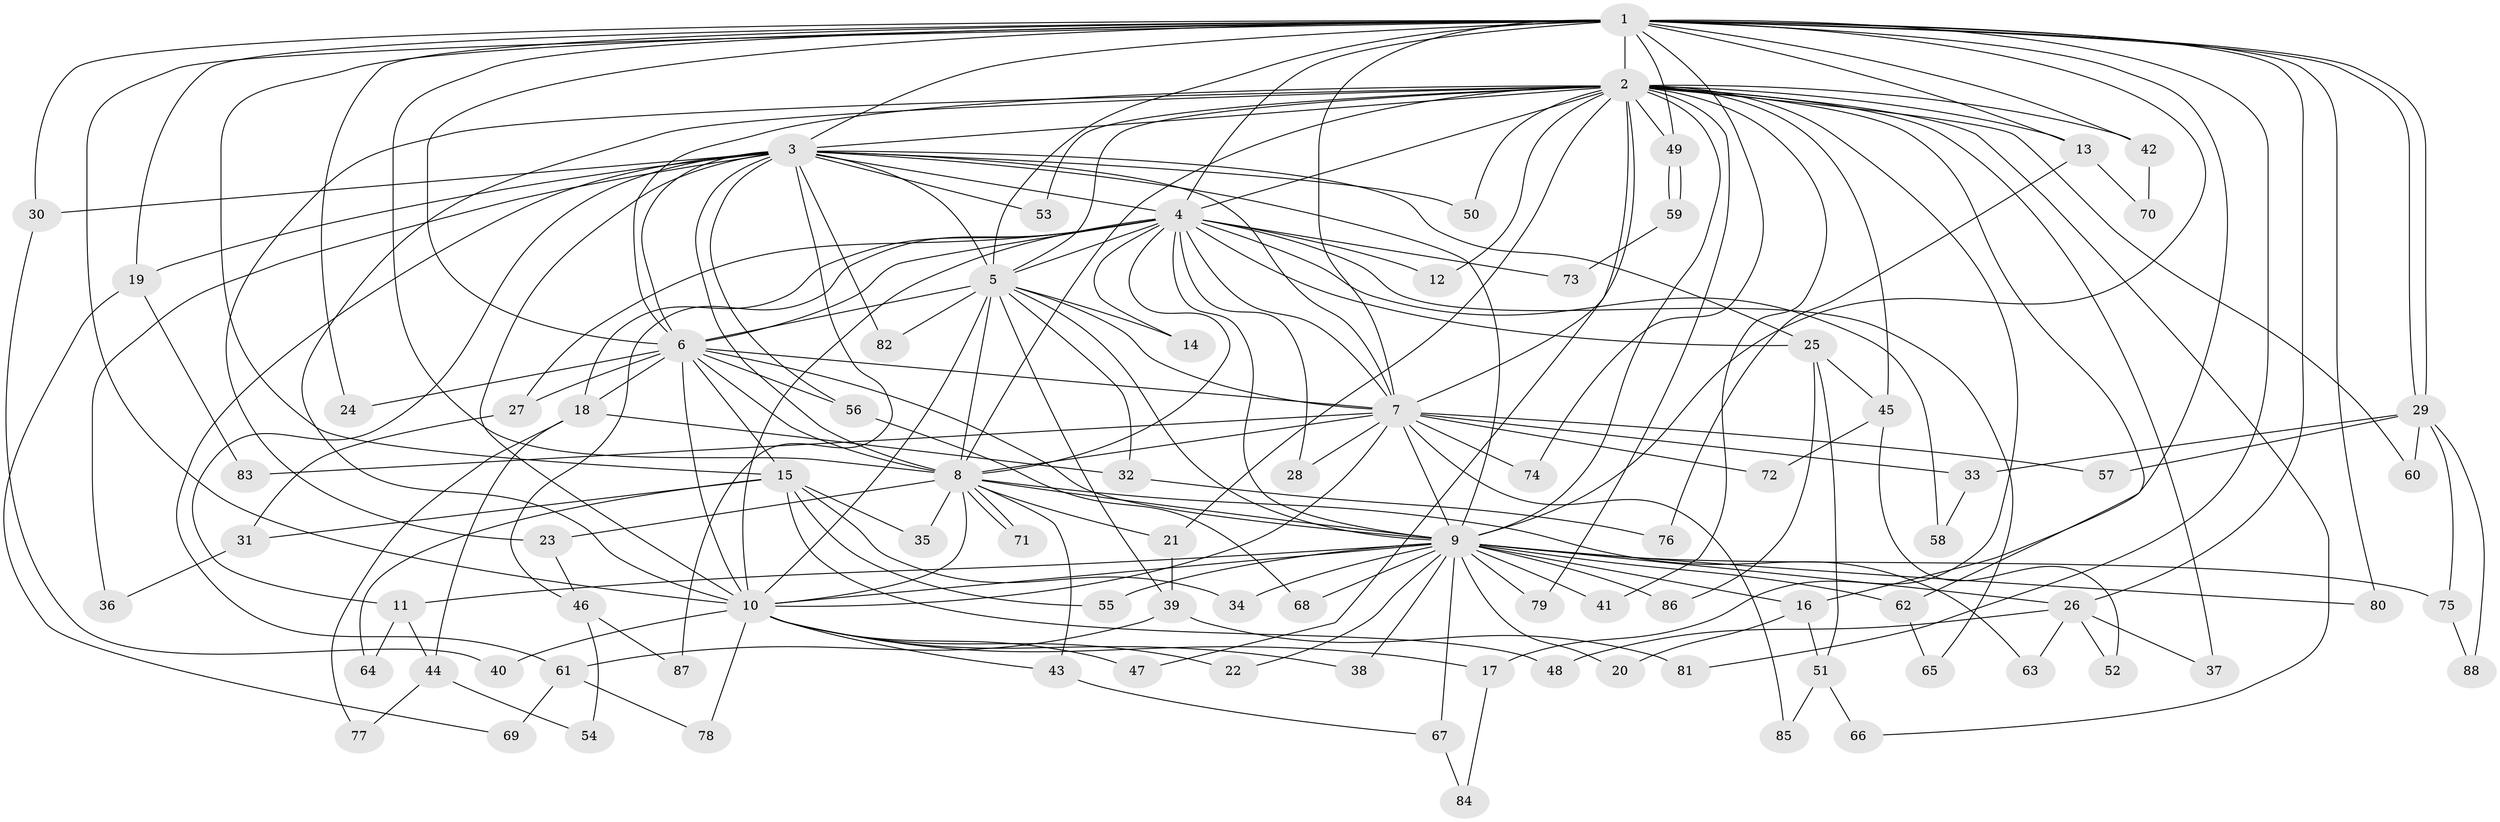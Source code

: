 // coarse degree distribution, {24: 0.03076923076923077, 19: 0.015384615384615385, 16: 0.015384615384615385, 17: 0.015384615384615385, 14: 0.015384615384615385, 12: 0.015384615384615385, 22: 0.015384615384615385, 2: 0.49230769230769234, 4: 0.1076923076923077, 7: 0.046153846153846156, 3: 0.18461538461538463, 1: 0.015384615384615385, 6: 0.03076923076923077}
// Generated by graph-tools (version 1.1) at 2025/51/02/27/25 19:51:49]
// undirected, 88 vertices, 201 edges
graph export_dot {
graph [start="1"]
  node [color=gray90,style=filled];
  1;
  2;
  3;
  4;
  5;
  6;
  7;
  8;
  9;
  10;
  11;
  12;
  13;
  14;
  15;
  16;
  17;
  18;
  19;
  20;
  21;
  22;
  23;
  24;
  25;
  26;
  27;
  28;
  29;
  30;
  31;
  32;
  33;
  34;
  35;
  36;
  37;
  38;
  39;
  40;
  41;
  42;
  43;
  44;
  45;
  46;
  47;
  48;
  49;
  50;
  51;
  52;
  53;
  54;
  55;
  56;
  57;
  58;
  59;
  60;
  61;
  62;
  63;
  64;
  65;
  66;
  67;
  68;
  69;
  70;
  71;
  72;
  73;
  74;
  75;
  76;
  77;
  78;
  79;
  80;
  81;
  82;
  83;
  84;
  85;
  86;
  87;
  88;
  1 -- 2;
  1 -- 3;
  1 -- 4;
  1 -- 5;
  1 -- 6;
  1 -- 7;
  1 -- 8;
  1 -- 9;
  1 -- 10;
  1 -- 13;
  1 -- 15;
  1 -- 16;
  1 -- 19;
  1 -- 24;
  1 -- 26;
  1 -- 29;
  1 -- 29;
  1 -- 30;
  1 -- 42;
  1 -- 49;
  1 -- 74;
  1 -- 80;
  1 -- 81;
  2 -- 3;
  2 -- 4;
  2 -- 5;
  2 -- 6;
  2 -- 7;
  2 -- 8;
  2 -- 9;
  2 -- 10;
  2 -- 12;
  2 -- 13;
  2 -- 17;
  2 -- 21;
  2 -- 23;
  2 -- 37;
  2 -- 41;
  2 -- 42;
  2 -- 45;
  2 -- 47;
  2 -- 49;
  2 -- 50;
  2 -- 53;
  2 -- 60;
  2 -- 62;
  2 -- 66;
  2 -- 79;
  3 -- 4;
  3 -- 5;
  3 -- 6;
  3 -- 7;
  3 -- 8;
  3 -- 9;
  3 -- 10;
  3 -- 11;
  3 -- 19;
  3 -- 25;
  3 -- 30;
  3 -- 36;
  3 -- 50;
  3 -- 53;
  3 -- 56;
  3 -- 61;
  3 -- 82;
  3 -- 87;
  4 -- 5;
  4 -- 6;
  4 -- 7;
  4 -- 8;
  4 -- 9;
  4 -- 10;
  4 -- 12;
  4 -- 14;
  4 -- 18;
  4 -- 25;
  4 -- 27;
  4 -- 28;
  4 -- 46;
  4 -- 58;
  4 -- 65;
  4 -- 73;
  5 -- 6;
  5 -- 7;
  5 -- 8;
  5 -- 9;
  5 -- 10;
  5 -- 14;
  5 -- 32;
  5 -- 39;
  5 -- 82;
  6 -- 7;
  6 -- 8;
  6 -- 9;
  6 -- 10;
  6 -- 15;
  6 -- 18;
  6 -- 24;
  6 -- 27;
  6 -- 56;
  7 -- 8;
  7 -- 9;
  7 -- 10;
  7 -- 28;
  7 -- 33;
  7 -- 57;
  7 -- 72;
  7 -- 74;
  7 -- 83;
  7 -- 85;
  8 -- 9;
  8 -- 10;
  8 -- 21;
  8 -- 23;
  8 -- 35;
  8 -- 43;
  8 -- 63;
  8 -- 71;
  8 -- 71;
  9 -- 10;
  9 -- 11;
  9 -- 16;
  9 -- 20;
  9 -- 22;
  9 -- 26;
  9 -- 34;
  9 -- 38;
  9 -- 41;
  9 -- 55;
  9 -- 62;
  9 -- 67;
  9 -- 68;
  9 -- 75;
  9 -- 79;
  9 -- 80;
  9 -- 86;
  10 -- 17;
  10 -- 22;
  10 -- 38;
  10 -- 40;
  10 -- 43;
  10 -- 47;
  10 -- 78;
  11 -- 44;
  11 -- 64;
  13 -- 70;
  13 -- 76;
  15 -- 31;
  15 -- 34;
  15 -- 35;
  15 -- 48;
  15 -- 55;
  15 -- 64;
  16 -- 20;
  16 -- 51;
  17 -- 84;
  18 -- 32;
  18 -- 44;
  18 -- 77;
  19 -- 69;
  19 -- 83;
  21 -- 39;
  23 -- 46;
  25 -- 45;
  25 -- 51;
  25 -- 86;
  26 -- 37;
  26 -- 48;
  26 -- 52;
  26 -- 63;
  27 -- 31;
  29 -- 33;
  29 -- 57;
  29 -- 60;
  29 -- 75;
  29 -- 88;
  30 -- 40;
  31 -- 36;
  32 -- 76;
  33 -- 58;
  39 -- 61;
  39 -- 81;
  42 -- 70;
  43 -- 67;
  44 -- 54;
  44 -- 77;
  45 -- 52;
  45 -- 72;
  46 -- 54;
  46 -- 87;
  49 -- 59;
  49 -- 59;
  51 -- 66;
  51 -- 85;
  56 -- 68;
  59 -- 73;
  61 -- 69;
  61 -- 78;
  62 -- 65;
  67 -- 84;
  75 -- 88;
}
